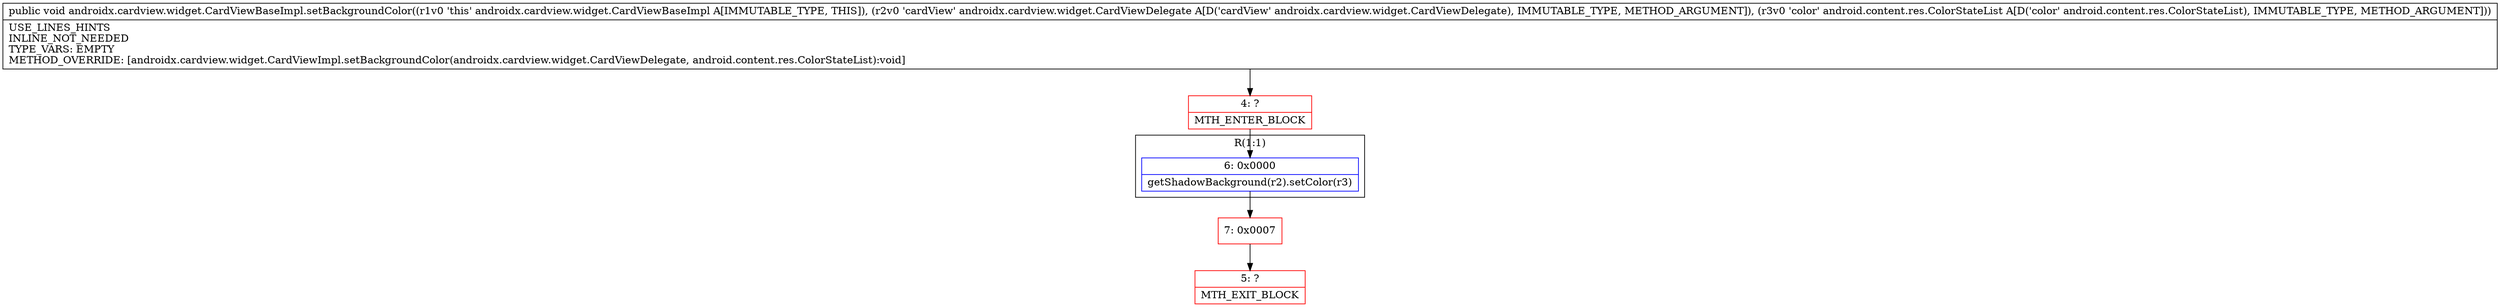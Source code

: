 digraph "CFG forandroidx.cardview.widget.CardViewBaseImpl.setBackgroundColor(Landroidx\/cardview\/widget\/CardViewDelegate;Landroid\/content\/res\/ColorStateList;)V" {
subgraph cluster_Region_1440863276 {
label = "R(1:1)";
node [shape=record,color=blue];
Node_6 [shape=record,label="{6\:\ 0x0000|getShadowBackground(r2).setColor(r3)\l}"];
}
Node_4 [shape=record,color=red,label="{4\:\ ?|MTH_ENTER_BLOCK\l}"];
Node_7 [shape=record,color=red,label="{7\:\ 0x0007}"];
Node_5 [shape=record,color=red,label="{5\:\ ?|MTH_EXIT_BLOCK\l}"];
MethodNode[shape=record,label="{public void androidx.cardview.widget.CardViewBaseImpl.setBackgroundColor((r1v0 'this' androidx.cardview.widget.CardViewBaseImpl A[IMMUTABLE_TYPE, THIS]), (r2v0 'cardView' androidx.cardview.widget.CardViewDelegate A[D('cardView' androidx.cardview.widget.CardViewDelegate), IMMUTABLE_TYPE, METHOD_ARGUMENT]), (r3v0 'color' android.content.res.ColorStateList A[D('color' android.content.res.ColorStateList), IMMUTABLE_TYPE, METHOD_ARGUMENT]))  | USE_LINES_HINTS\lINLINE_NOT_NEEDED\lTYPE_VARS: EMPTY\lMETHOD_OVERRIDE: [androidx.cardview.widget.CardViewImpl.setBackgroundColor(androidx.cardview.widget.CardViewDelegate, android.content.res.ColorStateList):void]\l}"];
MethodNode -> Node_4;Node_6 -> Node_7;
Node_4 -> Node_6;
Node_7 -> Node_5;
}

